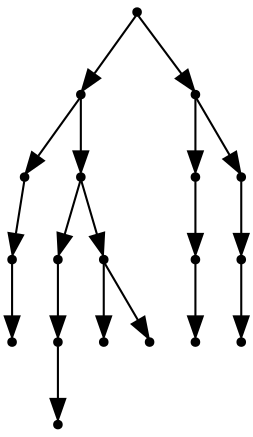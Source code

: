 digraph {
  18 [shape=point];
  10 [shape=point];
  2 [shape=point];
  1 [shape=point];
  0 [shape=point];
  9 [shape=point];
  5 [shape=point];
  4 [shape=point];
  3 [shape=point];
  8 [shape=point];
  6 [shape=point];
  7 [shape=point];
  17 [shape=point];
  13 [shape=point];
  12 [shape=point];
  11 [shape=point];
  16 [shape=point];
  15 [shape=point];
  14 [shape=point];
18 -> 10;
10 -> 2;
2 -> 1;
1 -> 0;
10 -> 9;
9 -> 5;
5 -> 4;
4 -> 3;
9 -> 8;
8 -> 6;
8 -> 7;
18 -> 17;
17 -> 13;
13 -> 12;
12 -> 11;
17 -> 16;
16 -> 15;
15 -> 14;
}
